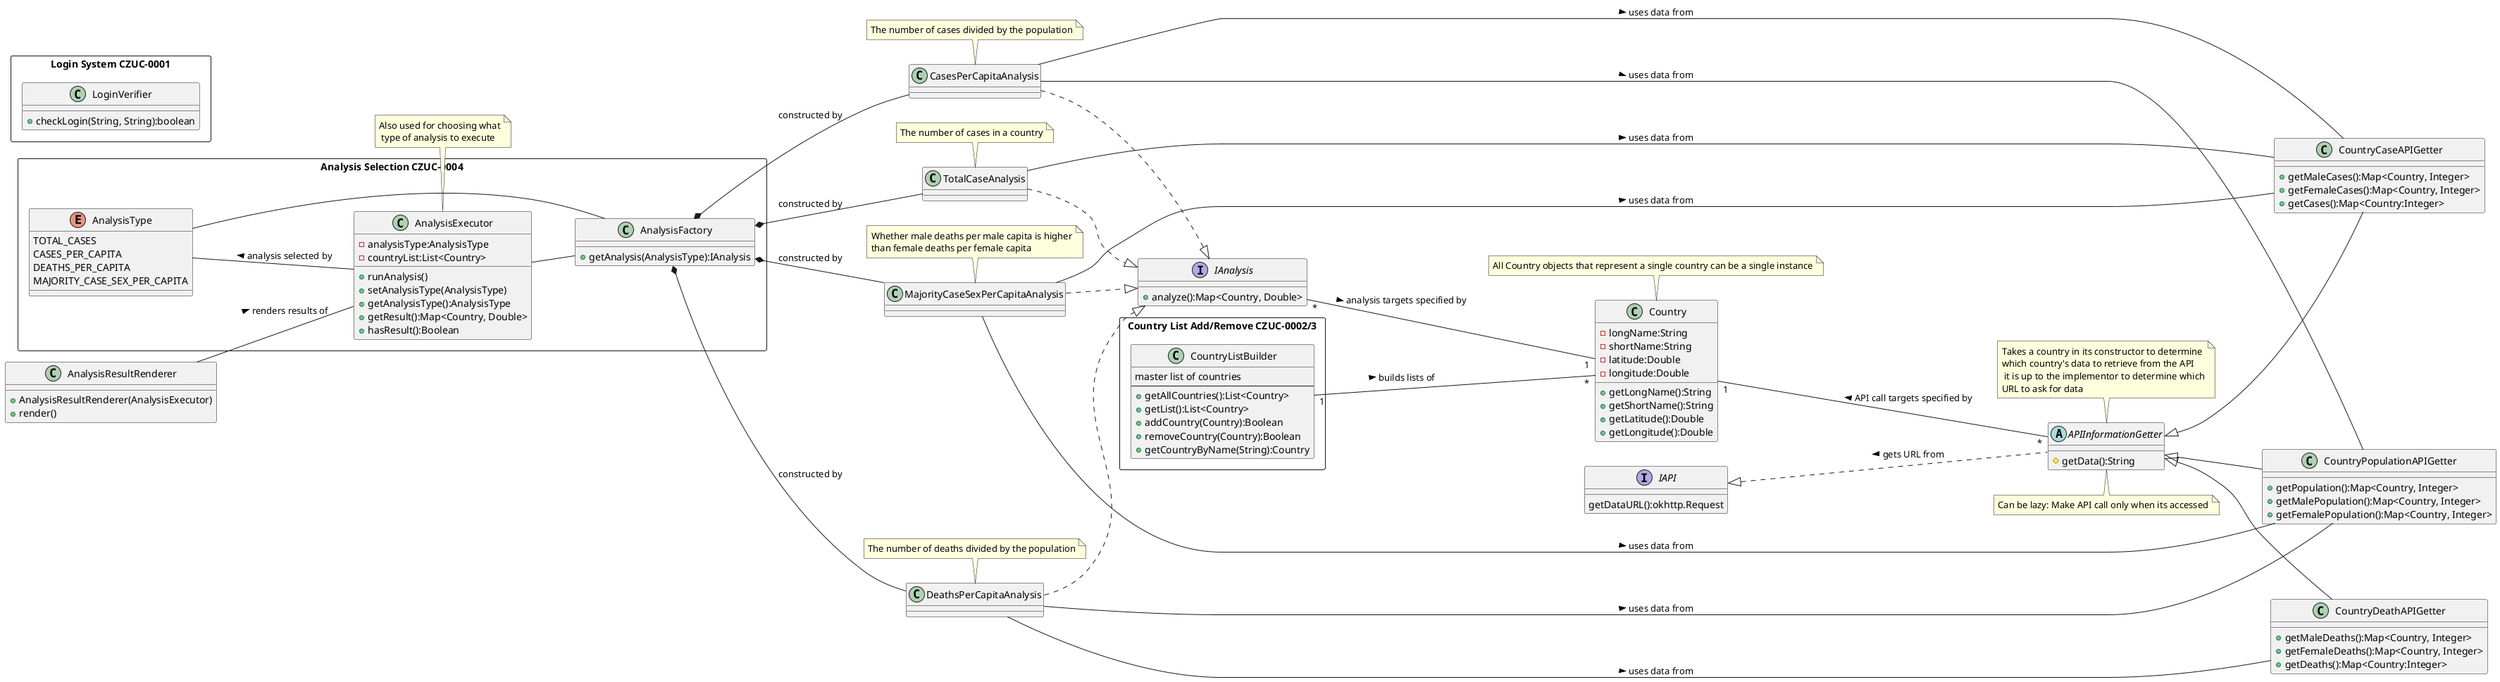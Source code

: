 @startuml domain_diagram
left to right direction
class Country{
    -longName:String
    -shortName:String
    -latitude:Double
    -longitude:Double
    +getLongName():String
    +getShortName():String
    +getLatitude():Double
    +getLongitude():Double
}
interface IAPI{
    getDataURL():okhttp.Request
}
abstract class APIInformationGetter{
    #getData():String
}
class CountryPopulationAPIGetter{
    +getPopulation():Map<Country, Integer>
    +getMalePopulation():Map<Country, Integer>
    +getFemalePopulation():Map<Country, Integer>
}
class CountryCaseAPIGetter{
    +getMaleCases():Map<Country, Integer>
    +getFemaleCases():Map<Country, Integer>
    +getCases():Map<Country:Integer>
}
package "Country List Add/Remove CZUC-0002/3" <<Rectangle>>{
    class CountryListBuilder{
        master list of countries
        --
        +getAllCountries():List<Country>
        +getList():List<Country>
        +addCountry(Country):Boolean
        +removeCountry(Country):Boolean
        +getCountryByName(String):Country
    }
}
class CountryDeathAPIGetter{
    +getMaleDeaths():Map<Country, Integer>
    +getFemaleDeaths():Map<Country, Integer>
    +getDeaths():Map<Country:Integer>
}


interface IAnalysis{
    +analyze():Map<Country, Double>
}


class TotalCaseAnalysis{}
class CasesPerCapitaAnalysis{}
class DeathsPerCapitaAnalysis{}
class MajorityCaseSexPerCapitaAnalysis{}


class AnalysisResultRenderer {
    +AnalysisResultRenderer(AnalysisExecutor)
    +render()
}
package "Analysis Selection CZUC-0004" <<Rectangle>>{
    enum AnalysisType{
        TOTAL_CASES
        CASES_PER_CAPITA
        DEATHS_PER_CAPITA
        MAJORITY_CASE_SEX_PER_CAPITA
    }

    class AnalysisExecutor{
        -analysisType:AnalysisType
        -countryList:List<Country>
        +runAnalysis()
        +setAnalysisType(AnalysisType)
        +getAnalysisType():AnalysisType
        +getResult():Map<Country, Double>
        +hasResult():Boolean
    }

    class AnalysisFactory{
        +getAnalysis(AnalysisType):IAnalysis
    }
}

package "Login System CZUC-0001" <<Rectangle>>{
    class LoginVerifier{
        +checkLogin(String, String):boolean
    }
}

note top of TotalCaseAnalysis: The number of cases in a country
note top of CasesPerCapitaAnalysis: The number of cases divided by the population
note top of DeathsPerCapitaAnalysis: The number of deaths divided by the population
note top of MajorityCaseSexPerCapitaAnalysis: Whether male deaths per male capita is higher\nthan female deaths per female capita

note top of AnalysisExecutor: Also used for choosing what\n type of analysis to execute

note top of APIInformationGetter: Takes a country in its constructor to determine\nwhich country's data to retrieve from the API\n it is up to the implementor to determine which\nURL to ask for data
note bottom of APIInformationGetter: Can be lazy: Make API call only when its accessed
note top of Country: All Country objects that represent a single country can be a single instance
APIInformationGetter <|-- CountryPopulationAPIGetter
APIInformationGetter <|-- CountryCaseAPIGetter
APIInformationGetter <|-- CountryDeathAPIGetter
IAPI <|.. APIInformationGetter: < gets URL from
Country "1" -- "*" APIInformationGetter: API call targets specified by <
CountryListBuilder "1" -- "*" Country: builds lists of >
IAnalysis "*" -- "1" Country: analysis targets specified by >
TotalCaseAnalysis ..|> IAnalysis
TotalCaseAnalysis -- CountryCaseAPIGetter: uses data from >
CasesPerCapitaAnalysis ..|> IAnalysis
CasesPerCapitaAnalysis -- CountryCaseAPIGetter: uses data from >
CasesPerCapitaAnalysis -- CountryPopulationAPIGetter: uses data from >
DeathsPerCapitaAnalysis ..|> IAnalysis
DeathsPerCapitaAnalysis -- CountryDeathAPIGetter: uses data from >
DeathsPerCapitaAnalysis -- CountryPopulationAPIGetter: uses data from >
MajorityCaseSexPerCapitaAnalysis ..|> IAnalysis
MajorityCaseSexPerCapitaAnalysis -- CountryCaseAPIGetter: uses data from >
MajorityCaseSexPerCapitaAnalysis -- CountryPopulationAPIGetter: uses data from >
AnalysisResultRenderer -- AnalysisExecutor: renders results of >
AnalysisExecutor -up- AnalysisType: analysis selected by >
AnalysisFactory *-- CasesPerCapitaAnalysis: constructed by
AnalysisFactory *-- DeathsPerCapitaAnalysis: constructed by
AnalysisFactory *-- MajorityCaseSexPerCapitaAnalysis: constructed by
AnalysisFactory *-- TotalCaseAnalysis: constructed by
AnalysisExecutor -- AnalysisFactory
AnalysisType -- AnalysisFactory
@enduml